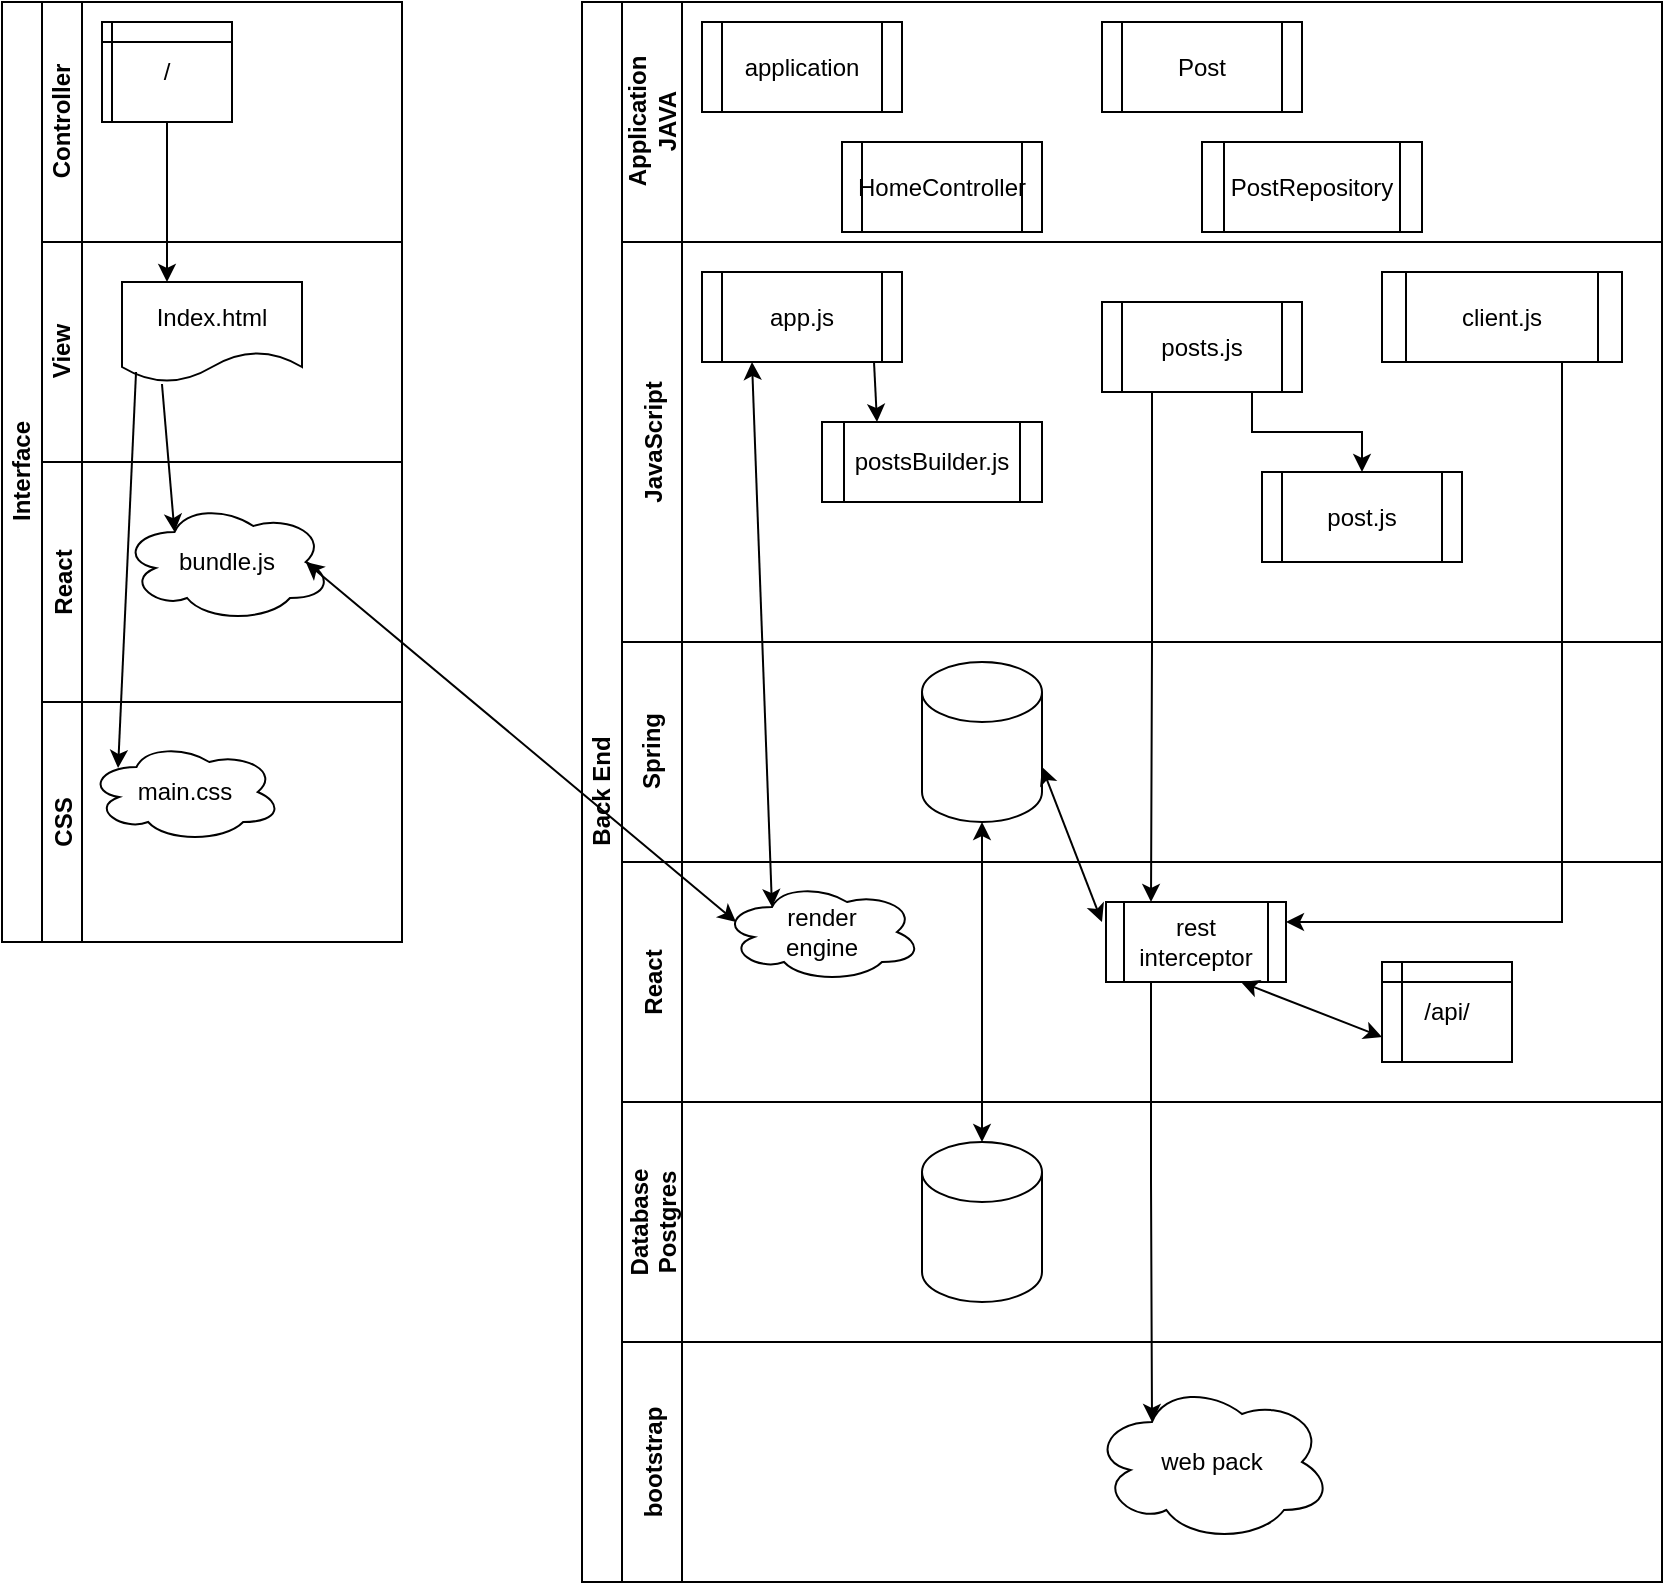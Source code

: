 <mxfile version="13.10.1" type="github">
  <diagram id="prtHgNgQTEPvFCAcTncT" name="Page-1">
    <mxGraphModel dx="830" dy="603" grid="1" gridSize="10" guides="1" tooltips="1" connect="1" arrows="1" fold="1" page="1" pageScale="1" pageWidth="827" pageHeight="1169" math="0" shadow="0">
      <root>
        <mxCell id="0" />
        <mxCell id="1" parent="0" />
        <mxCell id="dNxyNK7c78bLwvsdeMH5-19" value="Interface" style="swimlane;html=1;childLayout=stackLayout;resizeParent=1;resizeParentMax=0;horizontal=0;startSize=20;horizontalStack=0;" parent="1" vertex="1">
          <mxGeometry x="10" y="10" width="200" height="470" as="geometry" />
        </mxCell>
        <mxCell id="dNxyNK7c78bLwvsdeMH5-21" value="Controller" style="swimlane;html=1;startSize=20;horizontal=0;" parent="dNxyNK7c78bLwvsdeMH5-19" vertex="1">
          <mxGeometry x="20" width="180" height="120" as="geometry" />
        </mxCell>
        <mxCell id="yh2gP78F4HSjmfVCLbVl-8" value="/" style="shape=internalStorage;whiteSpace=wrap;html=1;backgroundOutline=1;dx=5;dy=10;" vertex="1" parent="dNxyNK7c78bLwvsdeMH5-21">
          <mxGeometry x="30" y="10" width="65" height="50" as="geometry" />
        </mxCell>
        <mxCell id="dNxyNK7c78bLwvsdeMH5-22" value="View" style="swimlane;html=1;startSize=20;horizontal=0;" parent="dNxyNK7c78bLwvsdeMH5-19" vertex="1">
          <mxGeometry x="20" y="120" width="180" height="110" as="geometry" />
        </mxCell>
        <mxCell id="yh2gP78F4HSjmfVCLbVl-4" value="Index.html" style="shape=document;whiteSpace=wrap;html=1;boundedLbl=1;" vertex="1" parent="dNxyNK7c78bLwvsdeMH5-22">
          <mxGeometry x="40" y="20" width="90" height="50" as="geometry" />
        </mxCell>
        <mxCell id="yh2gP78F4HSjmfVCLbVl-9" value="" style="endArrow=classic;html=1;exitX=0.5;exitY=1;exitDx=0;exitDy=0;entryX=0.25;entryY=0;entryDx=0;entryDy=0;" edge="1" parent="dNxyNK7c78bLwvsdeMH5-19" source="yh2gP78F4HSjmfVCLbVl-8" target="yh2gP78F4HSjmfVCLbVl-4">
          <mxGeometry width="50" height="50" relative="1" as="geometry">
            <mxPoint x="190" y="260" as="sourcePoint" />
            <mxPoint x="240" y="210" as="targetPoint" />
          </mxGeometry>
        </mxCell>
        <mxCell id="yh2gP78F4HSjmfVCLbVl-10" value="React" style="swimlane;startSize=20;horizontal=0;" vertex="1" parent="dNxyNK7c78bLwvsdeMH5-19">
          <mxGeometry x="20" y="230" width="180" height="120" as="geometry" />
        </mxCell>
        <mxCell id="yh2gP78F4HSjmfVCLbVl-12" value="bundle.js" style="ellipse;shape=cloud;whiteSpace=wrap;html=1;" vertex="1" parent="yh2gP78F4HSjmfVCLbVl-10">
          <mxGeometry x="40" y="20" width="105" height="60" as="geometry" />
        </mxCell>
        <mxCell id="yh2gP78F4HSjmfVCLbVl-13" value="" style="endArrow=classic;html=1;exitX=0.222;exitY=1.02;exitDx=0;exitDy=0;exitPerimeter=0;entryX=0.25;entryY=0.25;entryDx=0;entryDy=0;entryPerimeter=0;" edge="1" parent="dNxyNK7c78bLwvsdeMH5-19" source="yh2gP78F4HSjmfVCLbVl-4" target="yh2gP78F4HSjmfVCLbVl-12">
          <mxGeometry width="50" height="50" relative="1" as="geometry">
            <mxPoint x="100" y="560" as="sourcePoint" />
            <mxPoint x="150" y="510" as="targetPoint" />
          </mxGeometry>
        </mxCell>
        <mxCell id="yh2gP78F4HSjmfVCLbVl-14" value="CSS" style="swimlane;startSize=20;horizontal=0;" vertex="1" parent="dNxyNK7c78bLwvsdeMH5-19">
          <mxGeometry x="20" y="350" width="180" height="120" as="geometry" />
        </mxCell>
        <mxCell id="yh2gP78F4HSjmfVCLbVl-15" value="main.css" style="ellipse;shape=cloud;whiteSpace=wrap;html=1;" vertex="1" parent="yh2gP78F4HSjmfVCLbVl-14">
          <mxGeometry x="23" y="20" width="97" height="50" as="geometry" />
        </mxCell>
        <mxCell id="yh2gP78F4HSjmfVCLbVl-16" value="" style="endArrow=classic;html=1;exitX=0.078;exitY=0.9;exitDx=0;exitDy=0;exitPerimeter=0;entryX=0.155;entryY=0.26;entryDx=0;entryDy=0;entryPerimeter=0;" edge="1" parent="dNxyNK7c78bLwvsdeMH5-19" source="yh2gP78F4HSjmfVCLbVl-4" target="yh2gP78F4HSjmfVCLbVl-15">
          <mxGeometry width="50" height="50" relative="1" as="geometry">
            <mxPoint x="150" y="560" as="sourcePoint" />
            <mxPoint x="60" y="860" as="targetPoint" />
          </mxGeometry>
        </mxCell>
        <mxCell id="yh2gP78F4HSjmfVCLbVl-17" value="Back End" style="swimlane;html=1;childLayout=stackLayout;resizeParent=1;resizeParentMax=0;horizontal=0;startSize=20;horizontalStack=0;" vertex="1" parent="1">
          <mxGeometry x="300" y="10" width="540" height="790" as="geometry" />
        </mxCell>
        <mxCell id="yh2gP78F4HSjmfVCLbVl-18" value="Application&lt;br&gt;JAVA" style="swimlane;html=1;startSize=30;horizontal=0;" vertex="1" parent="yh2gP78F4HSjmfVCLbVl-17">
          <mxGeometry x="20" width="520" height="120" as="geometry" />
        </mxCell>
        <mxCell id="yh2gP78F4HSjmfVCLbVl-42" value="application" style="shape=process;whiteSpace=wrap;html=1;backgroundOutline=1;" vertex="1" parent="yh2gP78F4HSjmfVCLbVl-18">
          <mxGeometry x="40" y="10" width="100" height="45" as="geometry" />
        </mxCell>
        <mxCell id="yh2gP78F4HSjmfVCLbVl-43" value="HomeController" style="shape=process;whiteSpace=wrap;html=1;backgroundOutline=1;" vertex="1" parent="yh2gP78F4HSjmfVCLbVl-18">
          <mxGeometry x="110" y="70" width="100" height="45" as="geometry" />
        </mxCell>
        <mxCell id="yh2gP78F4HSjmfVCLbVl-44" value="Post" style="shape=process;whiteSpace=wrap;html=1;backgroundOutline=1;" vertex="1" parent="yh2gP78F4HSjmfVCLbVl-18">
          <mxGeometry x="240" y="10" width="100" height="45" as="geometry" />
        </mxCell>
        <mxCell id="yh2gP78F4HSjmfVCLbVl-45" value="PostRepository" style="shape=process;whiteSpace=wrap;html=1;backgroundOutline=1;" vertex="1" parent="yh2gP78F4HSjmfVCLbVl-18">
          <mxGeometry x="290" y="70" width="110" height="45" as="geometry" />
        </mxCell>
        <mxCell id="yh2gP78F4HSjmfVCLbVl-31" value="JavaScript" style="swimlane;startSize=30;horizontal=0;" vertex="1" parent="yh2gP78F4HSjmfVCLbVl-17">
          <mxGeometry x="20" y="120" width="520" height="200" as="geometry" />
        </mxCell>
        <mxCell id="yh2gP78F4HSjmfVCLbVl-32" value="app.js" style="shape=process;whiteSpace=wrap;html=1;backgroundOutline=1;" vertex="1" parent="yh2gP78F4HSjmfVCLbVl-31">
          <mxGeometry x="40" y="15" width="100" height="45" as="geometry" />
        </mxCell>
        <mxCell id="yh2gP78F4HSjmfVCLbVl-35" value="postsBuilder.js" style="shape=process;whiteSpace=wrap;html=1;backgroundOutline=1;" vertex="1" parent="yh2gP78F4HSjmfVCLbVl-31">
          <mxGeometry x="100" y="90" width="110" height="40" as="geometry" />
        </mxCell>
        <mxCell id="yh2gP78F4HSjmfVCLbVl-37" value="" style="endArrow=classic;html=1;entryX=0.25;entryY=0;entryDx=0;entryDy=0;exitX=0.86;exitY=1;exitDx=0;exitDy=0;exitPerimeter=0;" edge="1" parent="yh2gP78F4HSjmfVCLbVl-31" source="yh2gP78F4HSjmfVCLbVl-32" target="yh2gP78F4HSjmfVCLbVl-35">
          <mxGeometry width="50" height="50" relative="1" as="geometry">
            <mxPoint x="30" y="200" as="sourcePoint" />
            <mxPoint x="80" y="150" as="targetPoint" />
          </mxGeometry>
        </mxCell>
        <mxCell id="yh2gP78F4HSjmfVCLbVl-38" value="client.js" style="shape=process;whiteSpace=wrap;html=1;backgroundOutline=1;" vertex="1" parent="yh2gP78F4HSjmfVCLbVl-31">
          <mxGeometry x="380" y="15" width="120" height="45" as="geometry" />
        </mxCell>
        <mxCell id="yh2gP78F4HSjmfVCLbVl-49" value="post.js" style="shape=process;whiteSpace=wrap;html=1;backgroundOutline=1;" vertex="1" parent="yh2gP78F4HSjmfVCLbVl-31">
          <mxGeometry x="320" y="115" width="100" height="45" as="geometry" />
        </mxCell>
        <mxCell id="yh2gP78F4HSjmfVCLbVl-51" style="edgeStyle=orthogonalEdgeStyle;rounded=0;orthogonalLoop=1;jettySize=auto;html=1;exitX=0.75;exitY=1;exitDx=0;exitDy=0;entryX=0.5;entryY=0;entryDx=0;entryDy=0;" edge="1" parent="yh2gP78F4HSjmfVCLbVl-31" source="yh2gP78F4HSjmfVCLbVl-50" target="yh2gP78F4HSjmfVCLbVl-49">
          <mxGeometry relative="1" as="geometry" />
        </mxCell>
        <mxCell id="yh2gP78F4HSjmfVCLbVl-50" value="posts.js" style="shape=process;whiteSpace=wrap;html=1;backgroundOutline=1;" vertex="1" parent="yh2gP78F4HSjmfVCLbVl-31">
          <mxGeometry x="240" y="30" width="100" height="45" as="geometry" />
        </mxCell>
        <mxCell id="yh2gP78F4HSjmfVCLbVl-20" value="Spring" style="swimlane;html=1;startSize=30;horizontal=0;" vertex="1" parent="yh2gP78F4HSjmfVCLbVl-17">
          <mxGeometry x="20" y="320" width="520" height="110" as="geometry" />
        </mxCell>
        <mxCell id="yh2gP78F4HSjmfVCLbVl-46" value="" style="shape=cylinder3;whiteSpace=wrap;html=1;boundedLbl=1;backgroundOutline=1;size=15;" vertex="1" parent="yh2gP78F4HSjmfVCLbVl-20">
          <mxGeometry x="150" y="10" width="60" height="80" as="geometry" />
        </mxCell>
        <mxCell id="yh2gP78F4HSjmfVCLbVl-23" value="React" style="swimlane;startSize=30;horizontal=0;" vertex="1" parent="yh2gP78F4HSjmfVCLbVl-17">
          <mxGeometry x="20" y="430" width="520" height="120" as="geometry" />
        </mxCell>
        <mxCell id="yh2gP78F4HSjmfVCLbVl-30" value="render&lt;br&gt;engine" style="ellipse;shape=cloud;whiteSpace=wrap;html=1;" vertex="1" parent="yh2gP78F4HSjmfVCLbVl-23">
          <mxGeometry x="50" y="10" width="100" height="50" as="geometry" />
        </mxCell>
        <mxCell id="yh2gP78F4HSjmfVCLbVl-41" value="rest interceptor" style="shape=process;whiteSpace=wrap;html=1;backgroundOutline=1;" vertex="1" parent="yh2gP78F4HSjmfVCLbVl-23">
          <mxGeometry x="242" y="20" width="90" height="40" as="geometry" />
        </mxCell>
        <mxCell id="yh2gP78F4HSjmfVCLbVl-40" value="/api/" style="shape=internalStorage;whiteSpace=wrap;html=1;backgroundOutline=1;dx=10;dy=10;" vertex="1" parent="yh2gP78F4HSjmfVCLbVl-23">
          <mxGeometry x="380" y="50" width="65" height="50" as="geometry" />
        </mxCell>
        <mxCell id="yh2gP78F4HSjmfVCLbVl-53" value="" style="endArrow=classic;startArrow=classic;html=1;entryX=0;entryY=0.75;entryDx=0;entryDy=0;exitX=0.75;exitY=1;exitDx=0;exitDy=0;" edge="1" parent="yh2gP78F4HSjmfVCLbVl-23" source="yh2gP78F4HSjmfVCLbVl-41" target="yh2gP78F4HSjmfVCLbVl-40">
          <mxGeometry width="50" height="50" relative="1" as="geometry">
            <mxPoint x="90" y="-70" as="sourcePoint" />
            <mxPoint x="140" y="-120" as="targetPoint" />
          </mxGeometry>
        </mxCell>
        <mxCell id="yh2gP78F4HSjmfVCLbVl-54" value="" style="endArrow=classic;startArrow=classic;html=1;exitX=1;exitY=0;exitDx=0;exitDy=52.5;exitPerimeter=0;" edge="1" parent="yh2gP78F4HSjmfVCLbVl-23" source="yh2gP78F4HSjmfVCLbVl-46">
          <mxGeometry width="50" height="50" relative="1" as="geometry">
            <mxPoint x="200" y="80" as="sourcePoint" />
            <mxPoint x="240" y="30" as="targetPoint" />
          </mxGeometry>
        </mxCell>
        <mxCell id="yh2gP78F4HSjmfVCLbVl-26" value="Database&#xa;Postgres" style="swimlane;startSize=30;horizontal=0;" vertex="1" parent="yh2gP78F4HSjmfVCLbVl-17">
          <mxGeometry x="20" y="550" width="520" height="120" as="geometry" />
        </mxCell>
        <mxCell id="yh2gP78F4HSjmfVCLbVl-47" value="" style="shape=cylinder3;whiteSpace=wrap;html=1;boundedLbl=1;backgroundOutline=1;size=15;" vertex="1" parent="yh2gP78F4HSjmfVCLbVl-26">
          <mxGeometry x="150" y="20" width="60" height="80" as="geometry" />
        </mxCell>
        <mxCell id="yh2gP78F4HSjmfVCLbVl-34" value="" style="endArrow=classic;startArrow=classic;html=1;entryX=0.25;entryY=1;entryDx=0;entryDy=0;exitX=0.25;exitY=0.25;exitDx=0;exitDy=0;exitPerimeter=0;" edge="1" parent="yh2gP78F4HSjmfVCLbVl-17" source="yh2gP78F4HSjmfVCLbVl-30" target="yh2gP78F4HSjmfVCLbVl-32">
          <mxGeometry width="50" height="50" relative="1" as="geometry">
            <mxPoint x="50" y="320" as="sourcePoint" />
            <mxPoint x="100" y="270" as="targetPoint" />
          </mxGeometry>
        </mxCell>
        <mxCell id="yh2gP78F4HSjmfVCLbVl-39" value="bootstrap" style="swimlane;startSize=30;horizontal=0;" vertex="1" parent="yh2gP78F4HSjmfVCLbVl-17">
          <mxGeometry x="20" y="670" width="520" height="120" as="geometry" />
        </mxCell>
        <mxCell id="yh2gP78F4HSjmfVCLbVl-56" value="web pack" style="ellipse;shape=cloud;whiteSpace=wrap;html=1;" vertex="1" parent="yh2gP78F4HSjmfVCLbVl-39">
          <mxGeometry x="235" y="20" width="120" height="80" as="geometry" />
        </mxCell>
        <mxCell id="yh2gP78F4HSjmfVCLbVl-48" value="" style="endArrow=classic;startArrow=classic;html=1;entryX=0.5;entryY=1;entryDx=0;entryDy=0;entryPerimeter=0;exitX=0.5;exitY=0;exitDx=0;exitDy=0;exitPerimeter=0;" edge="1" parent="yh2gP78F4HSjmfVCLbVl-17" source="yh2gP78F4HSjmfVCLbVl-47" target="yh2gP78F4HSjmfVCLbVl-46">
          <mxGeometry width="50" height="50" relative="1" as="geometry">
            <mxPoint x="110" y="400" as="sourcePoint" />
            <mxPoint x="160" y="350" as="targetPoint" />
          </mxGeometry>
        </mxCell>
        <mxCell id="yh2gP78F4HSjmfVCLbVl-52" style="edgeStyle=orthogonalEdgeStyle;rounded=0;orthogonalLoop=1;jettySize=auto;html=1;exitX=0.25;exitY=1;exitDx=0;exitDy=0;entryX=0.25;entryY=0;entryDx=0;entryDy=0;" edge="1" parent="yh2gP78F4HSjmfVCLbVl-17" source="yh2gP78F4HSjmfVCLbVl-50" target="yh2gP78F4HSjmfVCLbVl-41">
          <mxGeometry relative="1" as="geometry" />
        </mxCell>
        <mxCell id="yh2gP78F4HSjmfVCLbVl-55" style="edgeStyle=orthogonalEdgeStyle;rounded=0;orthogonalLoop=1;jettySize=auto;html=1;exitX=0.75;exitY=1;exitDx=0;exitDy=0;entryX=1;entryY=0.25;entryDx=0;entryDy=0;" edge="1" parent="yh2gP78F4HSjmfVCLbVl-17" source="yh2gP78F4HSjmfVCLbVl-38" target="yh2gP78F4HSjmfVCLbVl-41">
          <mxGeometry relative="1" as="geometry" />
        </mxCell>
        <mxCell id="yh2gP78F4HSjmfVCLbVl-57" style="edgeStyle=orthogonalEdgeStyle;rounded=0;orthogonalLoop=1;jettySize=auto;html=1;exitX=0.25;exitY=1;exitDx=0;exitDy=0;entryX=0.25;entryY=0.25;entryDx=0;entryDy=0;entryPerimeter=0;" edge="1" parent="yh2gP78F4HSjmfVCLbVl-17" source="yh2gP78F4HSjmfVCLbVl-41" target="yh2gP78F4HSjmfVCLbVl-56">
          <mxGeometry relative="1" as="geometry" />
        </mxCell>
        <mxCell id="yh2gP78F4HSjmfVCLbVl-29" value="" style="endArrow=classic;startArrow=classic;html=1;exitX=0.875;exitY=0.5;exitDx=0;exitDy=0;exitPerimeter=0;entryX=0.07;entryY=0.4;entryDx=0;entryDy=0;entryPerimeter=0;" edge="1" parent="1" source="yh2gP78F4HSjmfVCLbVl-12" target="yh2gP78F4HSjmfVCLbVl-30">
          <mxGeometry width="50" height="50" relative="1" as="geometry">
            <mxPoint x="190" y="390" as="sourcePoint" />
            <mxPoint x="390" y="340" as="targetPoint" />
          </mxGeometry>
        </mxCell>
      </root>
    </mxGraphModel>
  </diagram>
</mxfile>
